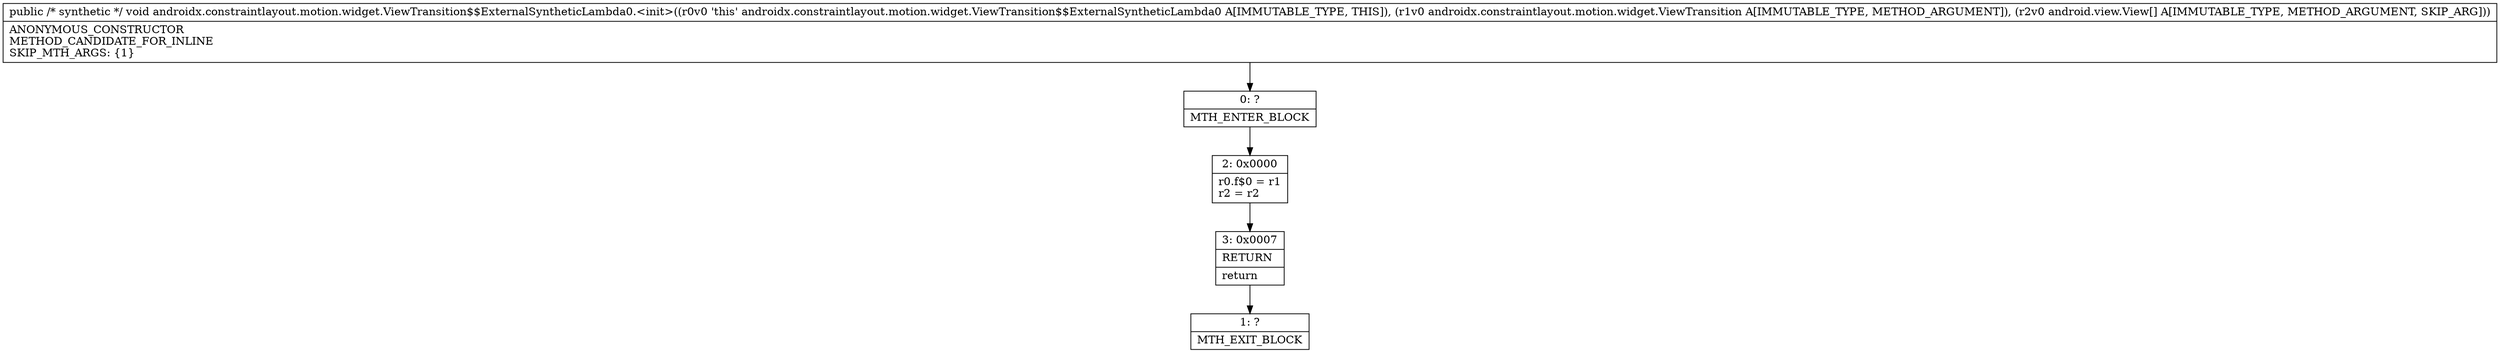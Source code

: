 digraph "CFG forandroidx.constraintlayout.motion.widget.ViewTransition$$ExternalSyntheticLambda0.\<init\>(Landroidx\/constraintlayout\/motion\/widget\/ViewTransition;[Landroid\/view\/View;)V" {
Node_0 [shape=record,label="{0\:\ ?|MTH_ENTER_BLOCK\l}"];
Node_2 [shape=record,label="{2\:\ 0x0000|r0.f$0 = r1\lr2 = r2\l}"];
Node_3 [shape=record,label="{3\:\ 0x0007|RETURN\l|return\l}"];
Node_1 [shape=record,label="{1\:\ ?|MTH_EXIT_BLOCK\l}"];
MethodNode[shape=record,label="{public \/* synthetic *\/ void androidx.constraintlayout.motion.widget.ViewTransition$$ExternalSyntheticLambda0.\<init\>((r0v0 'this' androidx.constraintlayout.motion.widget.ViewTransition$$ExternalSyntheticLambda0 A[IMMUTABLE_TYPE, THIS]), (r1v0 androidx.constraintlayout.motion.widget.ViewTransition A[IMMUTABLE_TYPE, METHOD_ARGUMENT]), (r2v0 android.view.View[] A[IMMUTABLE_TYPE, METHOD_ARGUMENT, SKIP_ARG]))  | ANONYMOUS_CONSTRUCTOR\lMETHOD_CANDIDATE_FOR_INLINE\lSKIP_MTH_ARGS: \{1\}\l}"];
MethodNode -> Node_0;Node_0 -> Node_2;
Node_2 -> Node_3;
Node_3 -> Node_1;
}

